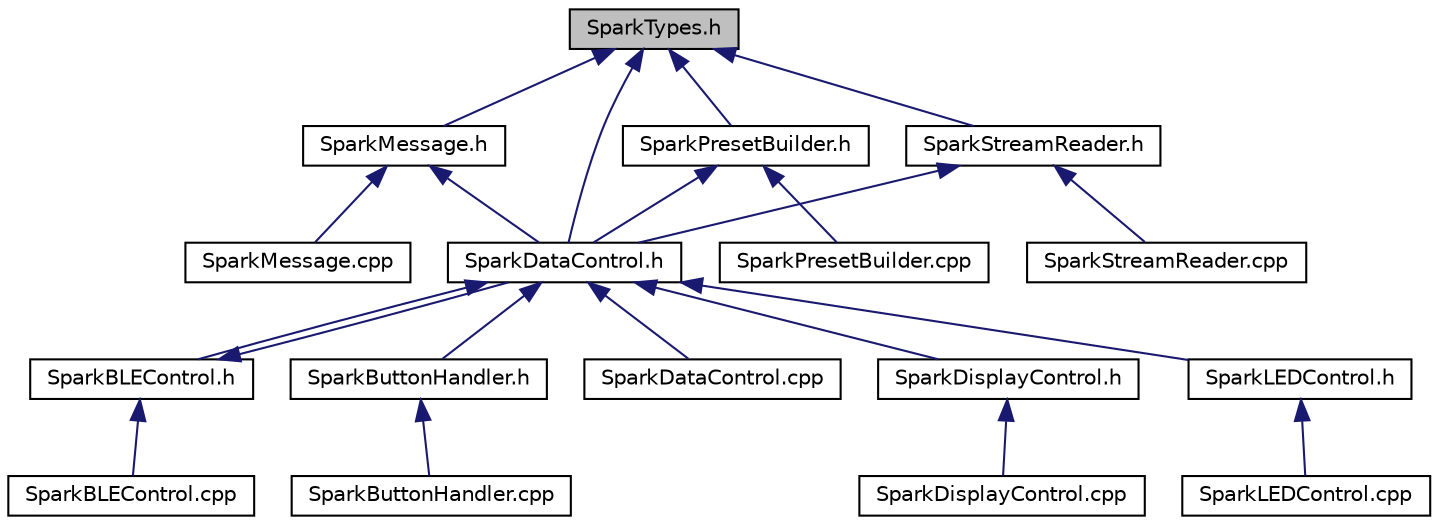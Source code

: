 digraph "SparkTypes.h"
{
 // LATEX_PDF_SIZE
  edge [fontname="Helvetica",fontsize="10",labelfontname="Helvetica",labelfontsize="10"];
  node [fontname="Helvetica",fontsize="10",shape=record];
  Node1 [label="SparkTypes.h",height=0.2,width=0.4,color="black", fillcolor="grey75", style="filled", fontcolor="black",tooltip=" "];
  Node1 -> Node2 [dir="back",color="midnightblue",fontsize="10",style="solid"];
  Node2 [label="SparkDataControl.h",height=0.2,width=0.4,color="black", fillcolor="white", style="filled",URL="$_spark_data_control_8h.html",tooltip=" "];
  Node2 -> Node3 [dir="back",color="midnightblue",fontsize="10",style="solid"];
  Node3 [label="SparkBLEControl.h",height=0.2,width=0.4,color="black", fillcolor="white", style="filled",URL="$_spark_b_l_e_control_8h.html",tooltip=" "];
  Node3 -> Node4 [dir="back",color="midnightblue",fontsize="10",style="solid"];
  Node4 [label="SparkBLEControl.cpp",height=0.2,width=0.4,color="black", fillcolor="white", style="filled",URL="$_spark_b_l_e_control_8cpp.html",tooltip=" "];
  Node3 -> Node2 [dir="back",color="midnightblue",fontsize="10",style="solid"];
  Node2 -> Node5 [dir="back",color="midnightblue",fontsize="10",style="solid"];
  Node5 [label="SparkButtonHandler.h",height=0.2,width=0.4,color="black", fillcolor="white", style="filled",URL="$_spark_button_handler_8h.html",tooltip=" "];
  Node5 -> Node6 [dir="back",color="midnightblue",fontsize="10",style="solid"];
  Node6 [label="SparkButtonHandler.cpp",height=0.2,width=0.4,color="black", fillcolor="white", style="filled",URL="$_spark_button_handler_8cpp.html",tooltip=" "];
  Node2 -> Node7 [dir="back",color="midnightblue",fontsize="10",style="solid"];
  Node7 [label="SparkDataControl.cpp",height=0.2,width=0.4,color="black", fillcolor="white", style="filled",URL="$_spark_data_control_8cpp.html",tooltip=" "];
  Node2 -> Node8 [dir="back",color="midnightblue",fontsize="10",style="solid"];
  Node8 [label="SparkDisplayControl.h",height=0.2,width=0.4,color="black", fillcolor="white", style="filled",URL="$_spark_display_control_8h.html",tooltip=" "];
  Node8 -> Node9 [dir="back",color="midnightblue",fontsize="10",style="solid"];
  Node9 [label="SparkDisplayControl.cpp",height=0.2,width=0.4,color="black", fillcolor="white", style="filled",URL="$_spark_display_control_8cpp.html",tooltip=" "];
  Node2 -> Node10 [dir="back",color="midnightblue",fontsize="10",style="solid"];
  Node10 [label="SparkLEDControl.h",height=0.2,width=0.4,color="black", fillcolor="white", style="filled",URL="$_spark_l_e_d_control_8h.html",tooltip=" "];
  Node10 -> Node11 [dir="back",color="midnightblue",fontsize="10",style="solid"];
  Node11 [label="SparkLEDControl.cpp",height=0.2,width=0.4,color="black", fillcolor="white", style="filled",URL="$_spark_l_e_d_control_8cpp.html",tooltip=" "];
  Node1 -> Node12 [dir="back",color="midnightblue",fontsize="10",style="solid"];
  Node12 [label="SparkMessage.h",height=0.2,width=0.4,color="black", fillcolor="white", style="filled",URL="$_spark_message_8h.html",tooltip=" "];
  Node12 -> Node2 [dir="back",color="midnightblue",fontsize="10",style="solid"];
  Node12 -> Node13 [dir="back",color="midnightblue",fontsize="10",style="solid"];
  Node13 [label="SparkMessage.cpp",height=0.2,width=0.4,color="black", fillcolor="white", style="filled",URL="$_spark_message_8cpp.html",tooltip=" "];
  Node1 -> Node14 [dir="back",color="midnightblue",fontsize="10",style="solid"];
  Node14 [label="SparkPresetBuilder.h",height=0.2,width=0.4,color="black", fillcolor="white", style="filled",URL="$_spark_preset_builder_8h.html",tooltip=" "];
  Node14 -> Node2 [dir="back",color="midnightblue",fontsize="10",style="solid"];
  Node14 -> Node15 [dir="back",color="midnightblue",fontsize="10",style="solid"];
  Node15 [label="SparkPresetBuilder.cpp",height=0.2,width=0.4,color="black", fillcolor="white", style="filled",URL="$_spark_preset_builder_8cpp.html",tooltip=" "];
  Node1 -> Node16 [dir="back",color="midnightblue",fontsize="10",style="solid"];
  Node16 [label="SparkStreamReader.h",height=0.2,width=0.4,color="black", fillcolor="white", style="filled",URL="$_spark_stream_reader_8h.html",tooltip=" "];
  Node16 -> Node2 [dir="back",color="midnightblue",fontsize="10",style="solid"];
  Node16 -> Node17 [dir="back",color="midnightblue",fontsize="10",style="solid"];
  Node17 [label="SparkStreamReader.cpp",height=0.2,width=0.4,color="black", fillcolor="white", style="filled",URL="$_spark_stream_reader_8cpp.html",tooltip=" "];
}

